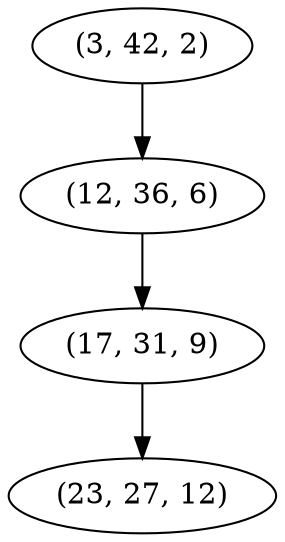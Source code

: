digraph tree {
    "(3, 42, 2)";
    "(12, 36, 6)";
    "(17, 31, 9)";
    "(23, 27, 12)";
    "(3, 42, 2)" -> "(12, 36, 6)";
    "(12, 36, 6)" -> "(17, 31, 9)";
    "(17, 31, 9)" -> "(23, 27, 12)";
}
